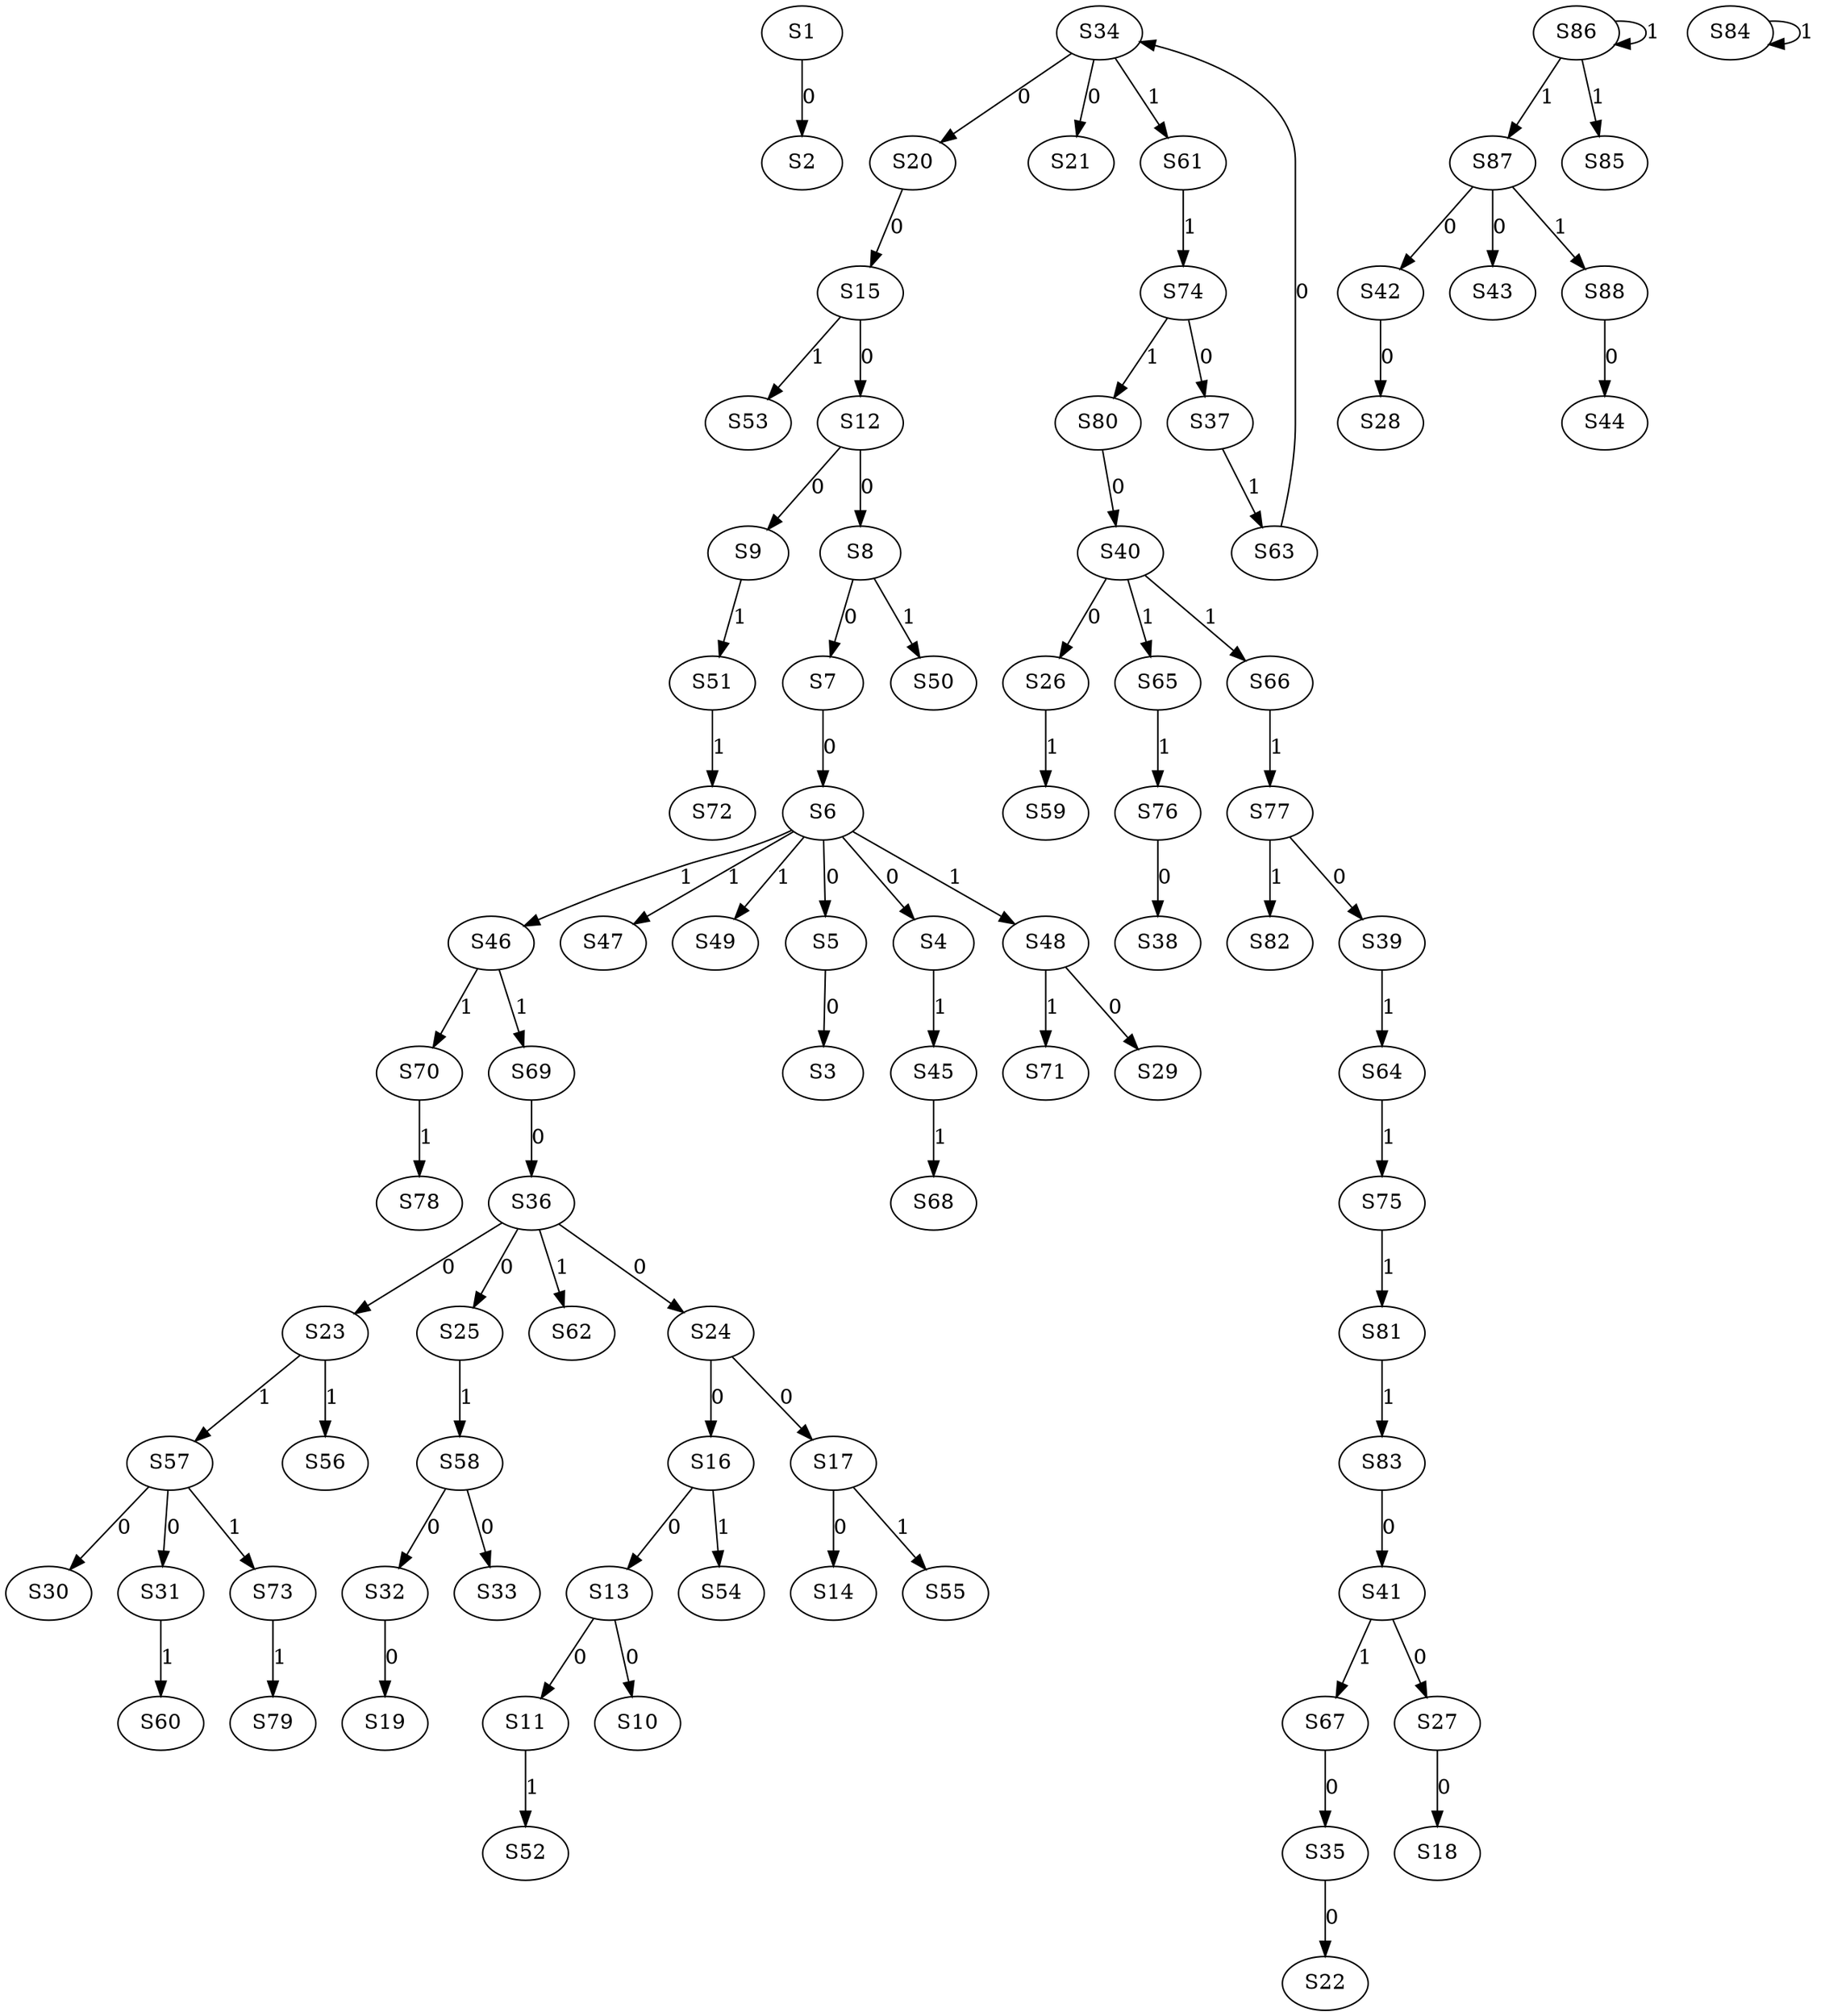 strict digraph {
	S1 -> S2 [ label = 0 ];
	S5 -> S3 [ label = 0 ];
	S6 -> S4 [ label = 0 ];
	S6 -> S5 [ label = 0 ];
	S7 -> S6 [ label = 0 ];
	S8 -> S7 [ label = 0 ];
	S12 -> S8 [ label = 0 ];
	S12 -> S9 [ label = 0 ];
	S13 -> S10 [ label = 0 ];
	S13 -> S11 [ label = 0 ];
	S15 -> S12 [ label = 0 ];
	S16 -> S13 [ label = 0 ];
	S17 -> S14 [ label = 0 ];
	S20 -> S15 [ label = 0 ];
	S24 -> S16 [ label = 0 ];
	S24 -> S17 [ label = 0 ];
	S27 -> S18 [ label = 0 ];
	S32 -> S19 [ label = 0 ];
	S34 -> S20 [ label = 0 ];
	S34 -> S21 [ label = 0 ];
	S35 -> S22 [ label = 0 ];
	S36 -> S23 [ label = 0 ];
	S36 -> S24 [ label = 0 ];
	S36 -> S25 [ label = 0 ];
	S40 -> S26 [ label = 0 ];
	S41 -> S27 [ label = 0 ];
	S42 -> S28 [ label = 0 ];
	S48 -> S29 [ label = 0 ];
	S57 -> S30 [ label = 0 ];
	S57 -> S31 [ label = 0 ];
	S58 -> S32 [ label = 0 ];
	S58 -> S33 [ label = 0 ];
	S63 -> S34 [ label = 0 ];
	S67 -> S35 [ label = 0 ];
	S69 -> S36 [ label = 0 ];
	S74 -> S37 [ label = 0 ];
	S76 -> S38 [ label = 0 ];
	S77 -> S39 [ label = 0 ];
	S80 -> S40 [ label = 0 ];
	S83 -> S41 [ label = 0 ];
	S87 -> S42 [ label = 0 ];
	S87 -> S43 [ label = 0 ];
	S88 -> S44 [ label = 0 ];
	S4 -> S45 [ label = 1 ];
	S6 -> S46 [ label = 1 ];
	S6 -> S47 [ label = 1 ];
	S6 -> S48 [ label = 1 ];
	S6 -> S49 [ label = 1 ];
	S8 -> S50 [ label = 1 ];
	S9 -> S51 [ label = 1 ];
	S11 -> S52 [ label = 1 ];
	S15 -> S53 [ label = 1 ];
	S16 -> S54 [ label = 1 ];
	S17 -> S55 [ label = 1 ];
	S23 -> S56 [ label = 1 ];
	S23 -> S57 [ label = 1 ];
	S25 -> S58 [ label = 1 ];
	S26 -> S59 [ label = 1 ];
	S31 -> S60 [ label = 1 ];
	S34 -> S61 [ label = 1 ];
	S36 -> S62 [ label = 1 ];
	S37 -> S63 [ label = 1 ];
	S39 -> S64 [ label = 1 ];
	S40 -> S65 [ label = 1 ];
	S40 -> S66 [ label = 1 ];
	S41 -> S67 [ label = 1 ];
	S45 -> S68 [ label = 1 ];
	S46 -> S69 [ label = 1 ];
	S46 -> S70 [ label = 1 ];
	S48 -> S71 [ label = 1 ];
	S51 -> S72 [ label = 1 ];
	S57 -> S73 [ label = 1 ];
	S61 -> S74 [ label = 1 ];
	S64 -> S75 [ label = 1 ];
	S65 -> S76 [ label = 1 ];
	S66 -> S77 [ label = 1 ];
	S70 -> S78 [ label = 1 ];
	S73 -> S79 [ label = 1 ];
	S74 -> S80 [ label = 1 ];
	S75 -> S81 [ label = 1 ];
	S77 -> S82 [ label = 1 ];
	S81 -> S83 [ label = 1 ];
	S84 -> S84 [ label = 1 ];
	S86 -> S85 [ label = 1 ];
	S86 -> S86 [ label = 1 ];
	S86 -> S87 [ label = 1 ];
	S87 -> S88 [ label = 1 ];
}